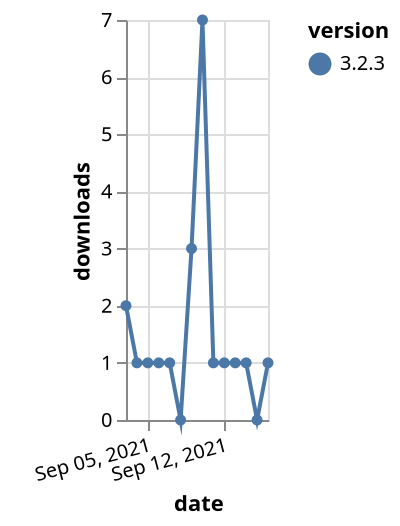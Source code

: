 {"$schema": "https://vega.github.io/schema/vega-lite/v5.json", "description": "A simple bar chart with embedded data.", "data": {"values": [{"date": "2021-09-03", "total": 513, "delta": 2, "version": "3.2.3"}, {"date": "2021-09-04", "total": 514, "delta": 1, "version": "3.2.3"}, {"date": "2021-09-05", "total": 515, "delta": 1, "version": "3.2.3"}, {"date": "2021-09-06", "total": 516, "delta": 1, "version": "3.2.3"}, {"date": "2021-09-07", "total": 517, "delta": 1, "version": "3.2.3"}, {"date": "2021-09-08", "total": 517, "delta": 0, "version": "3.2.3"}, {"date": "2021-09-09", "total": 520, "delta": 3, "version": "3.2.3"}, {"date": "2021-09-10", "total": 527, "delta": 7, "version": "3.2.3"}, {"date": "2021-09-11", "total": 528, "delta": 1, "version": "3.2.3"}, {"date": "2021-09-12", "total": 529, "delta": 1, "version": "3.2.3"}, {"date": "2021-09-13", "total": 530, "delta": 1, "version": "3.2.3"}, {"date": "2021-09-14", "total": 531, "delta": 1, "version": "3.2.3"}, {"date": "2021-09-15", "total": 531, "delta": 0, "version": "3.2.3"}, {"date": "2021-09-16", "total": 532, "delta": 1, "version": "3.2.3"}]}, "width": "container", "mark": {"type": "line", "point": {"filled": true}}, "encoding": {"x": {"field": "date", "type": "temporal", "timeUnit": "yearmonthdate", "title": "date", "axis": {"labelAngle": -15}}, "y": {"field": "delta", "type": "quantitative", "title": "downloads"}, "color": {"field": "version", "type": "nominal"}, "tooltip": {"field": "delta"}}}